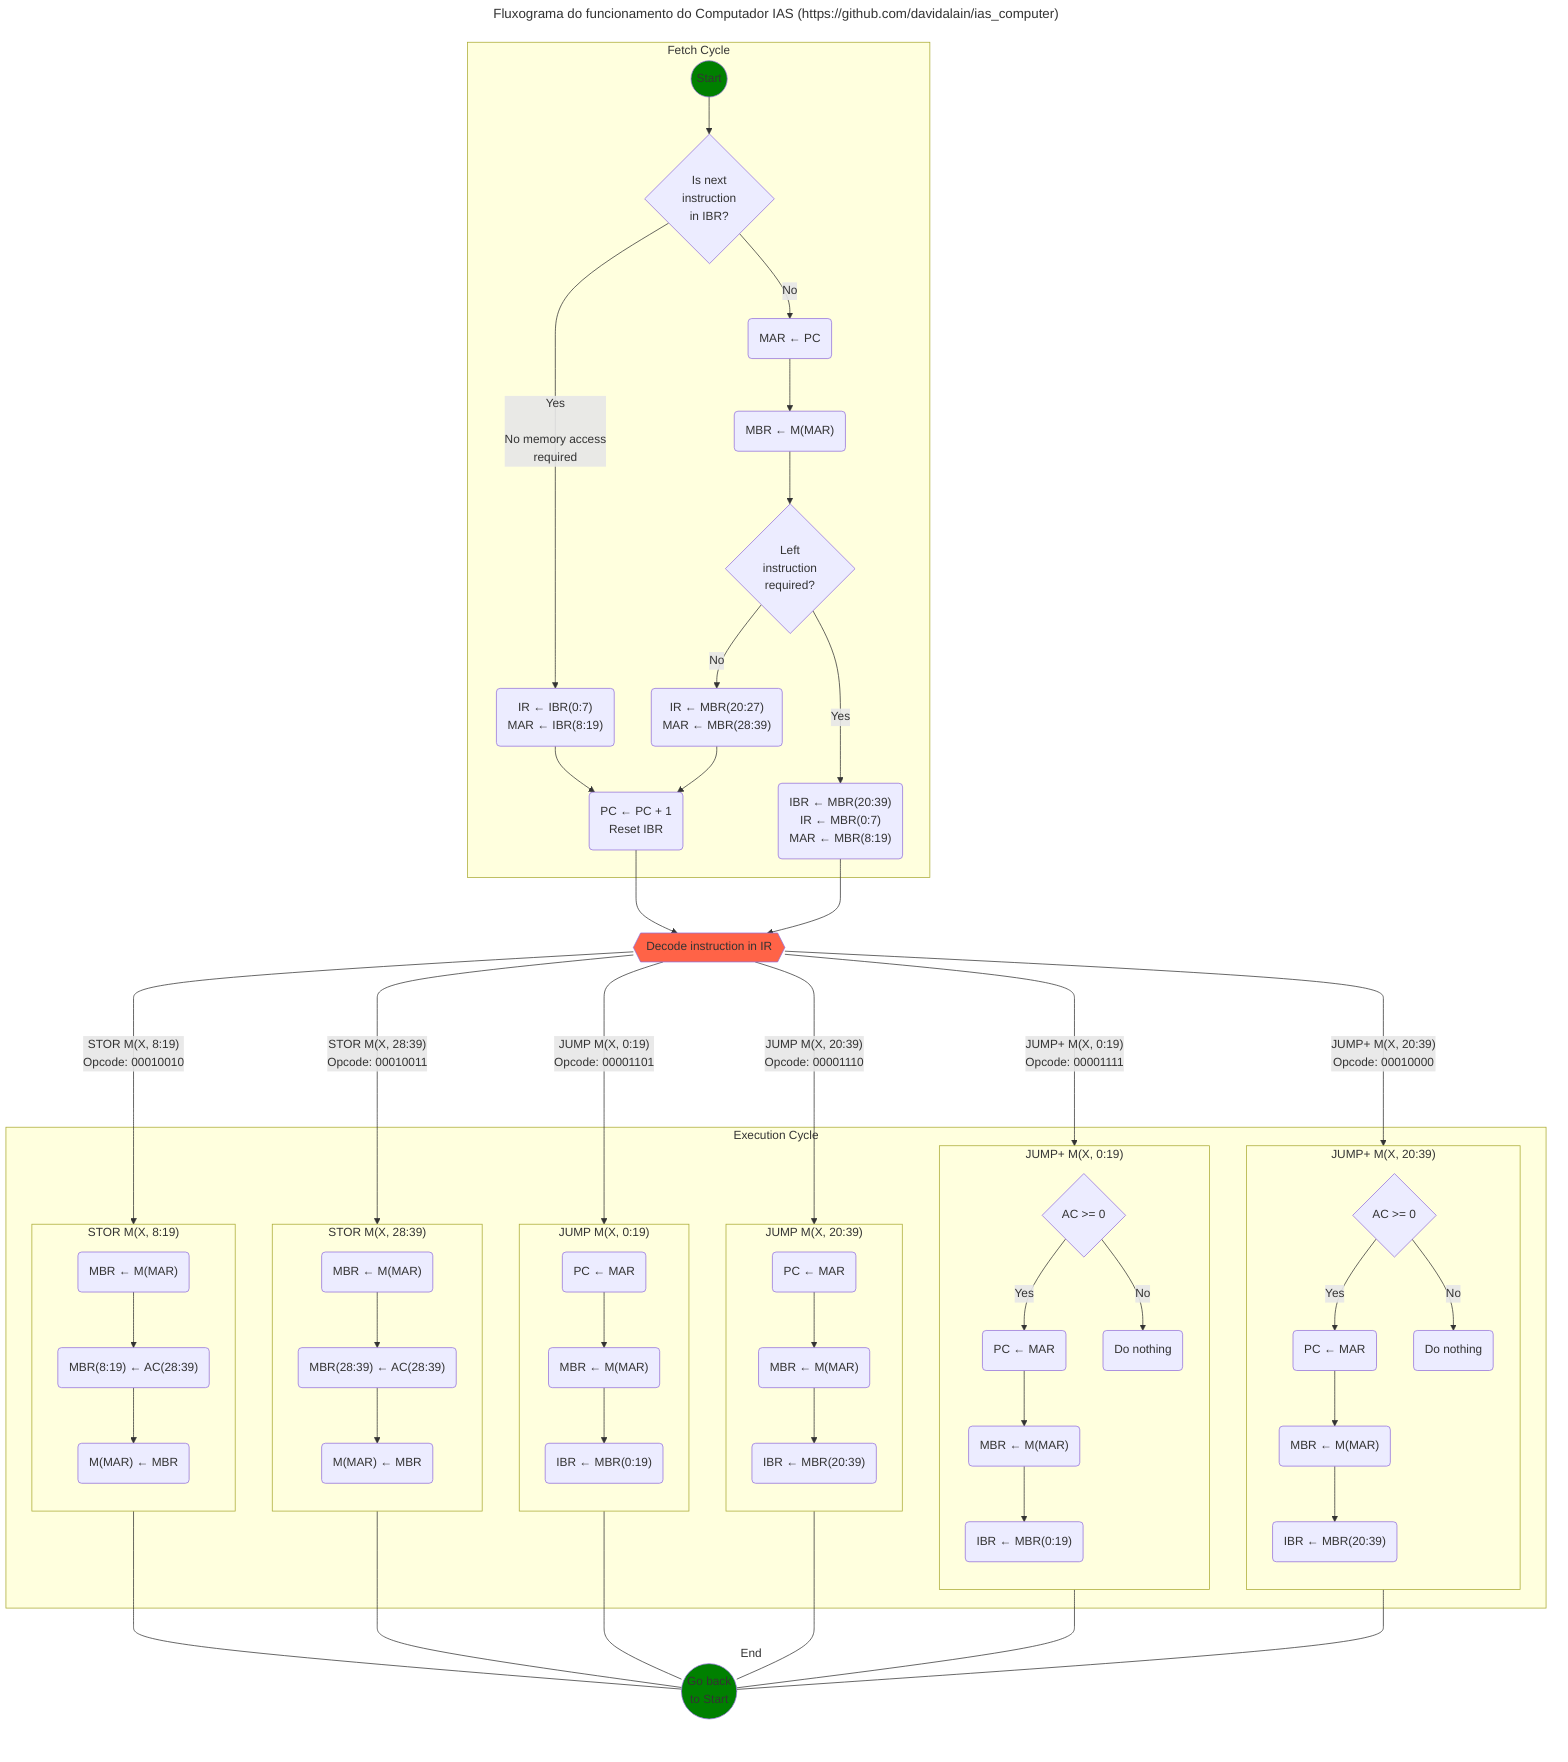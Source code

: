 ---
title:  Fluxograma do funcionamento do Computador IAS (https://github.com/davidalain/ias_computer)
---
flowchart TB

subgraph _fetch_cycle_ [Fetch Cycle]
    START((Start)):::greenClass --> B{"Is next
    instruction 
    in IBR?"}
    B --> |"Yes

    No memory access
    required"| F("IR ← IBR(0:7)
    MAR ← IBR(8:19)")
    F --> I
    B --> |No| C("MAR ← PC")
    C --> D("MBR ← M(MAR)")
    D --> E{"Left
    instruction
    required?"}
    E --> |No| H("IR ← MBR(20:27)
    MAR ← MBR(28:39)")
    E --> |Yes| G("IBR ← MBR(20:39)
    IR ← MBR(0:7)
    MAR ← MBR(8:19)")
    H --> I("PC ← PC + 1
    Reset IBR")
end

subgraph _decode_ [ ]
    I --> DECODE
    G --> DECODE
    DECODE{{"Decode instruction in IR"}}:::orangeClass

    style _decode_ fill:transparent,stroke:transparent

    direction TB
end


subgraph _execution_cycle_ [Execution Cycle]

    %%%% Instruções de desvio condicional, desvio incondicional e modificação de endereço
    %% [Eliane de Melo Cordeiro](https://github.com/ElianeCordeiro)
    %% [Flávio Filipe França Farias](https://github.com/trewq010)
    %% [Maria Eduarda Veloso Cânha](https://github.com/dudacanha)
    %% [Laura Maria Farias Silva](https://github.com/laura-farias-dev)
    %% [Wanessa Santana Ferreira](https://github.com/Wanessaa)

    DECODE --> |"STOR M(X, 8:19)
    Opcode: 00010010" | STOR_MXL

    %% A instrução STOR M(X, 8:19) substitui os bits de endereço da instrução esquerda, do bit 28 ao 39, de um local de memória chamado M(X), pelos bits do 28 ao 39 do acumulador (AC). Para isso, o processo passa pelo Registrador de Memória do Barramento (MBR), pois o AC não tem acesso direto à memória. Dessa forma, o conteúdo da memória tem que ser transferido para o MBR, que pode acessar tanto a memória quanto o AC. Então, o MBR substitui os bits do 8 ao 19 pelo conteúdo dos bits do 28 ao 39 do AC. Após a modificação, o conteúdo atualizado é transferido de volta para a memória M(X), finalizando o processo de modificação do campo de endereço da instrução esquerda em M(X).

    subgraph STOR_MXL ["STOR M(X, 8:19)"]
        STOR_MXL1("MBR ← M(MAR)")
        STOR_MXL2("MBR(8:19) ← AC(28:39)")
        STOR_MXL3("M(MAR) ← MBR")

        STOR_MXL1 --> STOR_MXL2
        STOR_MXL2 --> STOR_MXL3
        direction TB
    end


    DECODE --> |"STOR M(X, 28:39)
    Opcode: 00010011"|STOR_MXR 

    %% A instrução STOR M(X, 28:39) substitui os bits de endereço na instrução direita, do bit 28º ao 39º, de um local de memória chamado M(X), pelos respectivos bits do 28º ao 39º do acumulador (AC). Para isso, o processo passa pelo Registrador de Memória do Barramento (MBR), pois o AC não tem acesso direto à memória. Dessa forma, o conteúdo da memória tem que ser transferido para o MBR, que pode acessar tanto a memória quanto o AC.Então, o MBR substitui os bits do 28º ao 39º pelo conteúdo correspondente do AC. Após a modificação, o conteúdo atualizado é transferido de volta para a memória M(X), finalizando o processo de modificação do campo de endereço da instrução direita em M(X).

    subgraph STOR_MXR ["STOR M(X, 28:39)"]
        STOR_MXR1("MBR ← M(MAR)")
        STOR_MXR2("MBR(28:39) ← AC(28:39)")
        STOR_MXR3("M(MAR) ← MBR")

        STOR_MXR1 --> STOR_MXR2
        STOR_MXR2 --> STOR_MXR3
        direction TB
    end


    DECODE --> |"JUMP M(X, 0:19)
    Opcode: 00001101"|JUMP_ML

	%% A instrução JUMP M(X, 0:19), ao receber o endereço de memória (MAR) do ciclo de busca, acessa a palavra de memória que contém duas intruções e armazena esse conteúdo no MBR. O endereço de memória presente na instrução localizada à esquerda desse conteúdo é lido e armazenado no contador de programa (PC). O que indica que o conteúdo apontado por esse endereço será executado no próximo ciclo de busca, independente do conteúdo do registrador IBR ou o que estava armazenado anteriormente em PC.

    subgraph JUMP_ML ["JUMP M(X, 0:19)"]
	    JUMP_MXL1("PC ← MAR")
        JUMP_MXL2("MBR ← M(MAR)")
        JUMP_MXL3("IBR ← MBR(0:19)")

        JUMP_MXL1 --> JUMP_MXL2
        JUMP_MXL2 --> JUMP_MXL3

        direction TB
    end


    DECODE --> |"JUMP M(X, 20:39)
    Opcode: 00001110"|JUMP_MR

    %% A instrução JUMP M(X, 20:39),  ao receber o endereço de memória (MAR) do ciclo de busca, acessa a palavra de memória que contém duas intruções e armazena esse conteúdo no MBR. O endereço de memória presente na instrução localizada à direita desse conteúdo é lido e armazenado no contador de programa (PC). O que indica que o conteúdo apontado por esse endereço será executado no próximo ciclo de busca, independente do conteúdo do registrador IBR ou o que estava armazenado anteriormente em PC.

    subgraph JUMP_MR ["JUMP M(X, 20:39)"]
        JUMP_MXR1("PC ← MAR")
        JUMP_MXR2("MBR ← M(MAR)")
        JUMP_MXR3("IBR ← MBR(20:39)")

        JUMP_MXR1 --> JUMP_MXR2
        JUMP_MXR2 --> JUMP_MXR3

        direction TB
    end


    DECODE ----> |"JUMP+ M(X, 0:19)
    Opcode: 00001111"|JUMP+_ML

    %% A instrução JUMP+ M(X, 0:19) tem o efeito de saltar para a instrução esquerda da memória apenas se o valor contido no registrador AC for maior ou igual a zero, indicando que AC não é um número negativo. Caso contrário, se o valor em AC for negativo, o fluxo de execução continua normalmente, mantendo os mesmos valores nos registradores.

    subgraph JUMP+_ML ["JUMP+ M(X, 0:19)"]
        JUMP1_MXL1{"AC >= 0"}
        JUMP1_MXL2("PC ← MAR")
        JUMP1_MXL3("MBR ← M(MAR)")
        JUMP1_MXL4("IBR ← MBR(0:19)")
        DO_NOTHING_L("Do nothing")
       
        JUMP1_MXL1 --> |Yes| JUMP1_MXL2
        JUMP1_MXL1 --> |No| DO_NOTHING_L
        JUMP1_MXL2 -->  JUMP1_MXL3
        JUMP1_MXL3 -->  JUMP1_MXL4

        direction TB
    end


    DECODE ----> |"JUMP+ M(X, 20:39)
    Opcode: 00010000"|JUMP+_MR

    %% A instrução JUMP+ M(X, 20:39) tem o efeito de saltar para a instrução direita da memória apenas se o valor contido no registrador AC for maior ou igual a zero, indicando que AC não é um número negativo. Caso contrário, se o valor em AC for negativo, o fluxo de execução continua normalmente, mantendo os mesmos valores nos registradores.  
      
    subgraph JUMP+_MR ["JUMP+ M(X, 20:39)"]
        JUMP1_MXR1{"AC >= 0"}
        JUMP1_MXR2("PC ← MAR")
        JUMP1_MXR3("MBR ← M(MAR)")
        JUMP1_MXR4("IBR ← MBR(20:39)")
        DO_NOTHING_R("Do nothing")

        JUMP1_MXR1 --> |Yes| JUMP1_MXR2
        JUMP1_MXR1 --> |No| DO_NOTHING_R
        JUMP1_MXR2 -->  JUMP1_MXR3
        JUMP1_MXR3 -->  JUMP1_MXR4
        
        direction TB
    end
	
end

subgraph _end_ [End]
    style _end_ fill:transparent,stroke:transparent

    END(("Go back
    to Start")):::greenClass

    STOR_MXL --- END
    STOR_MXR --- END
    JUMP_ML --- END
    JUMP_MR --- END
    JUMP+_ML --- END
    JUMP+_MR --- END
	
    direction TB
end

classDef greenClass fill:#008000
classDef orangeClass fill:#FF6347